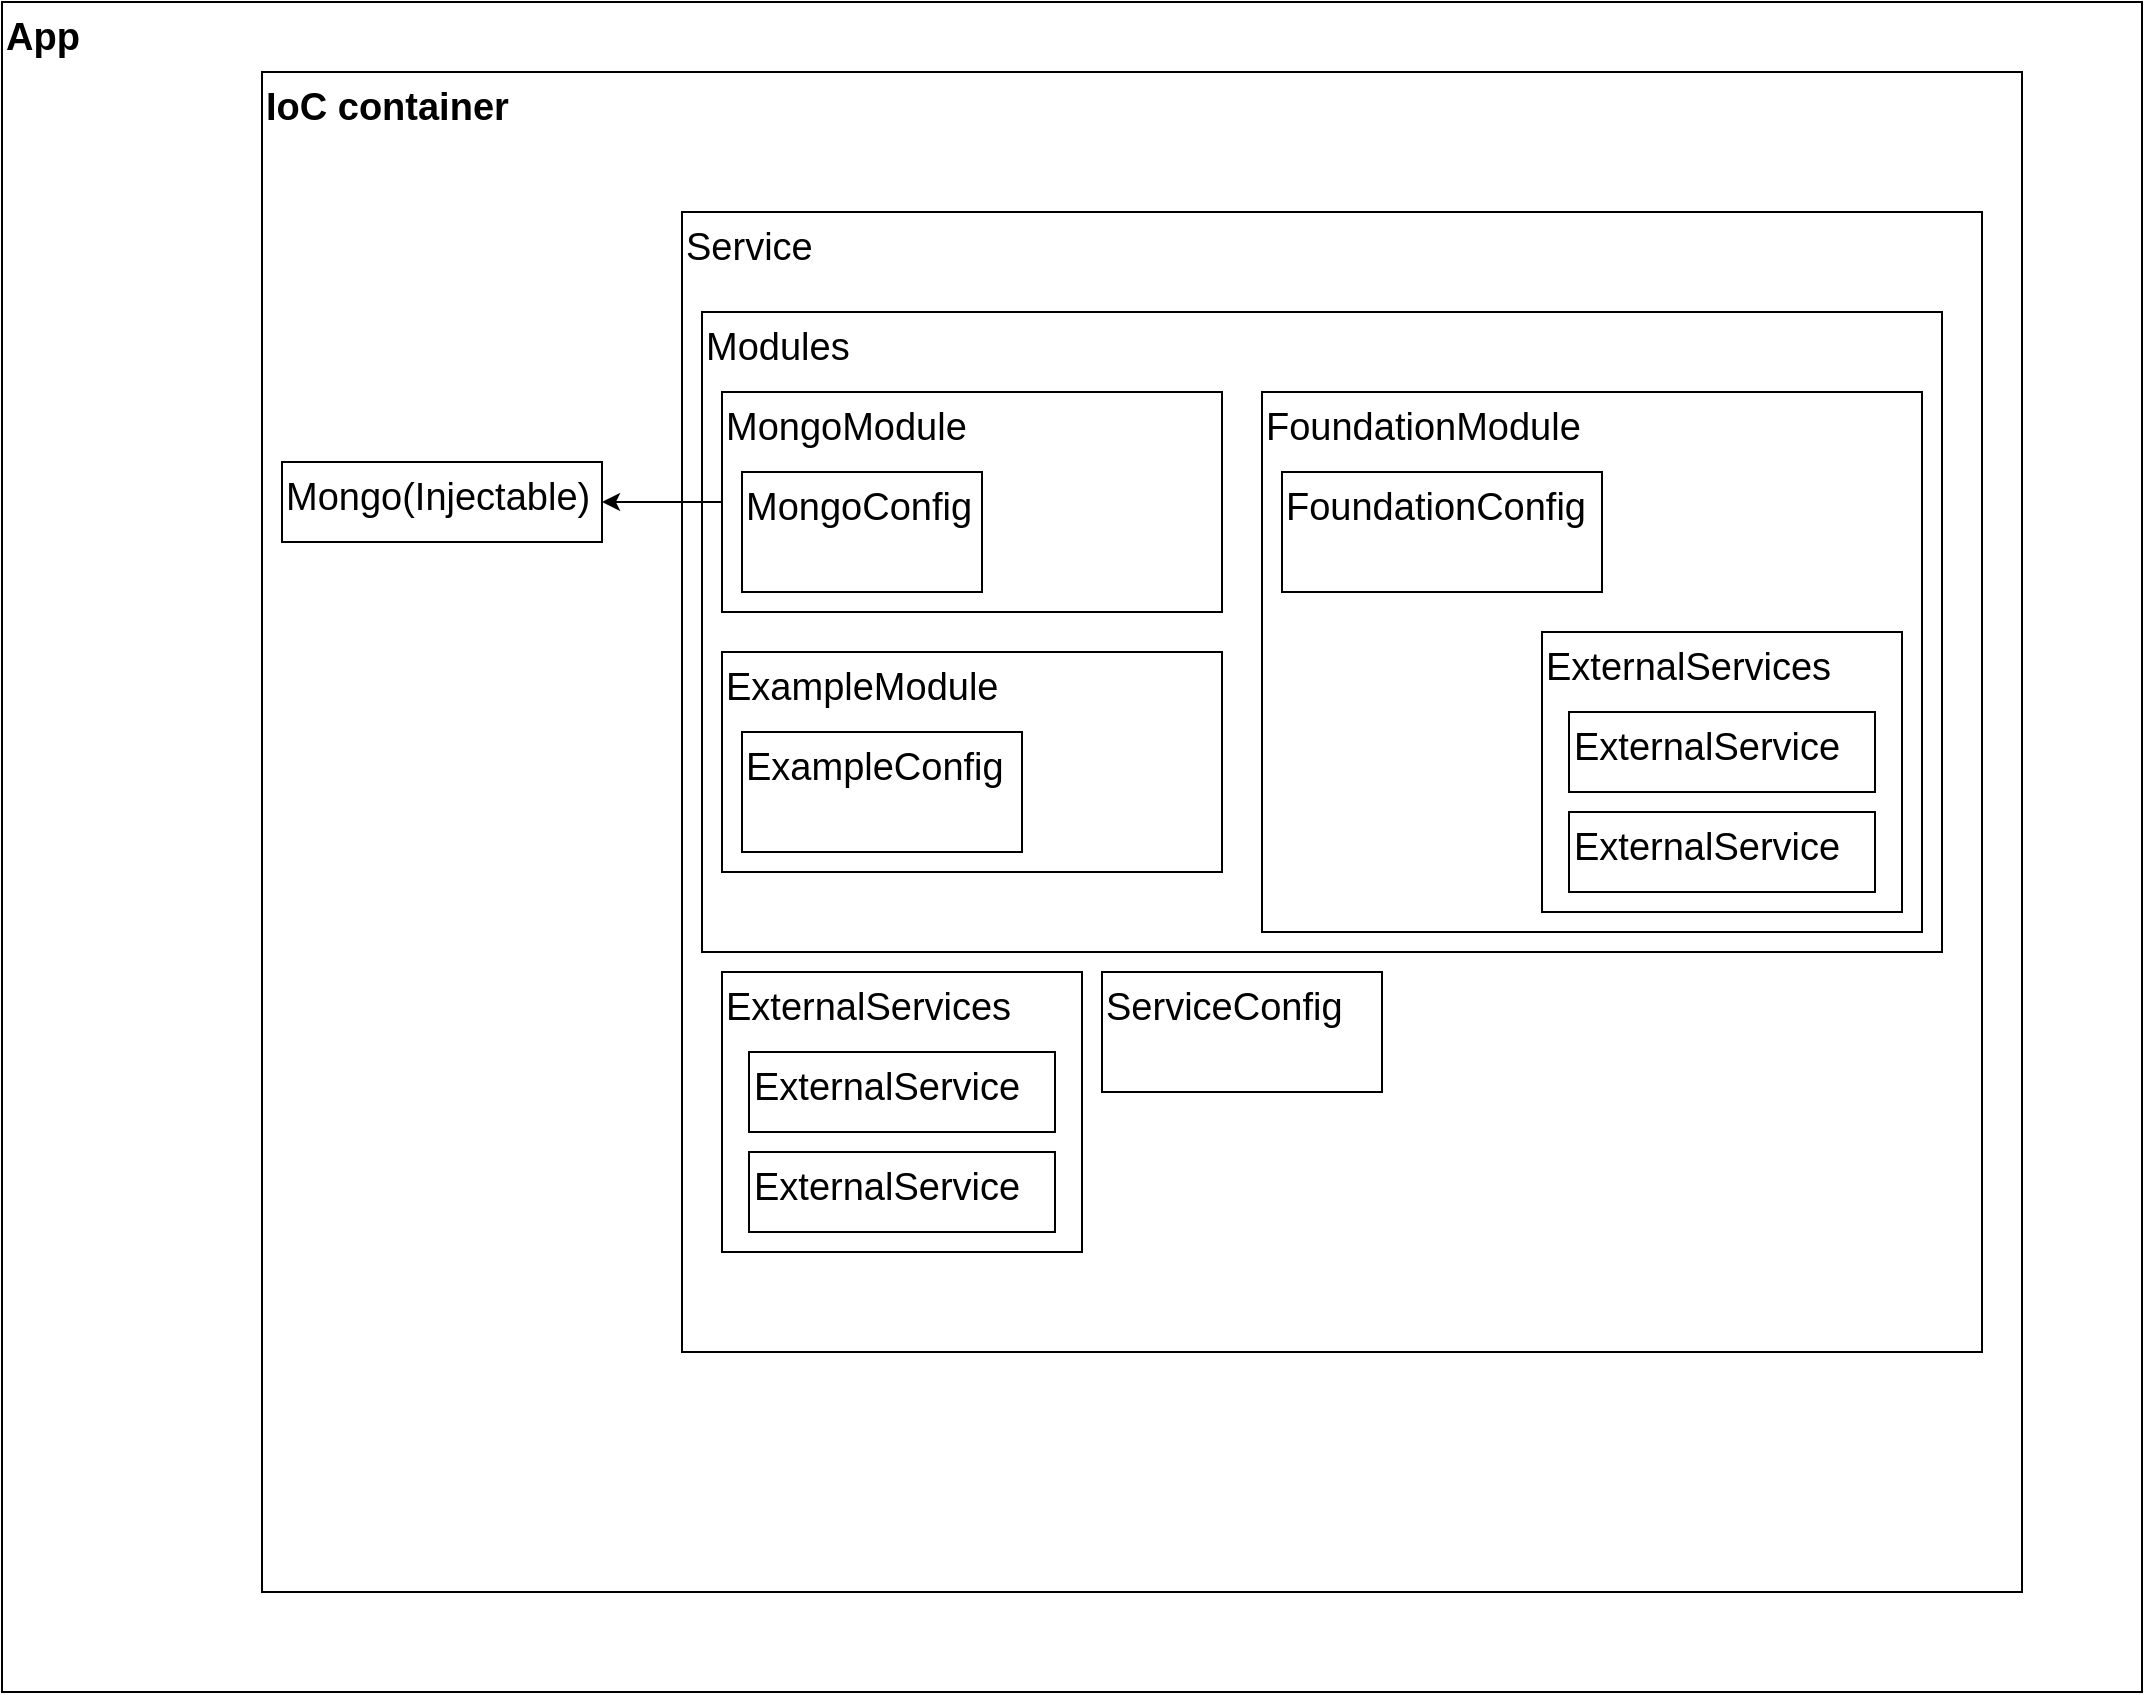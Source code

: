 <mxfile version="14.9.6" type="device"><diagram id="JBJ6tuF94TqsR-PTLQDg" name="Page-1"><mxGraphModel dx="2760" dy="1998" grid="1" gridSize="10" guides="1" tooltips="1" connect="1" arrows="1" fold="1" page="1" pageScale="1" pageWidth="1654" pageHeight="1169" math="0" shadow="0"><root><mxCell id="0"/><mxCell id="1" parent="0"/><mxCell id="2ctZcEkDfZdQvH1CWwQl-1" value="App" style="rounded=0;whiteSpace=wrap;html=1;fontSize=19;align=left;verticalAlign=top;labelBorderColor=none;fontStyle=1" vertex="1" parent="1"><mxGeometry x="-290" y="-15" width="1070" height="845" as="geometry"/></mxCell><mxCell id="Quj1cq9aEoCPLkM5kjBX-8" value="IoC container" style="rounded=0;whiteSpace=wrap;html=1;fontSize=19;align=left;verticalAlign=top;labelBorderColor=none;fontStyle=1" parent="1" vertex="1"><mxGeometry x="-160" y="20" width="880" height="760" as="geometry"/></mxCell><mxCell id="Quj1cq9aEoCPLkM5kjBX-1" value="Service" style="rounded=0;whiteSpace=wrap;html=1;align=left;verticalAlign=top;fontSize=19;" parent="1" vertex="1"><mxGeometry x="50" y="90" width="650" height="570" as="geometry"/></mxCell><mxCell id="Quj1cq9aEoCPLkM5kjBX-4" value="Modules" style="rounded=0;whiteSpace=wrap;html=1;align=left;verticalAlign=top;fontSize=19;" parent="1" vertex="1"><mxGeometry x="60" y="140" width="620" height="320" as="geometry"/></mxCell><mxCell id="Quj1cq9aEoCPLkM5kjBX-20" style="edgeStyle=orthogonalEdgeStyle;rounded=0;orthogonalLoop=1;jettySize=auto;html=1;entryX=1;entryY=0.5;entryDx=0;entryDy=0;fontSize=19;" parent="1" source="Quj1cq9aEoCPLkM5kjBX-2" target="Quj1cq9aEoCPLkM5kjBX-19" edge="1"><mxGeometry relative="1" as="geometry"/></mxCell><mxCell id="Quj1cq9aEoCPLkM5kjBX-2" value="MongoModule" style="rounded=0;whiteSpace=wrap;html=1;align=left;verticalAlign=top;fontSize=19;" parent="1" vertex="1"><mxGeometry x="70" y="180" width="250" height="110" as="geometry"/></mxCell><mxCell id="Quj1cq9aEoCPLkM5kjBX-3" value="FoundationModule" style="rounded=0;whiteSpace=wrap;html=1;align=left;verticalAlign=top;fontSize=19;" parent="1" vertex="1"><mxGeometry x="340" y="180" width="330" height="270" as="geometry"/></mxCell><mxCell id="Quj1cq9aEoCPLkM5kjBX-5" value="ServiceConfig" style="rounded=0;whiteSpace=wrap;html=1;fontSize=19;align=left;verticalAlign=top;" parent="1" vertex="1"><mxGeometry x="260" y="470" width="140" height="60" as="geometry"/></mxCell><mxCell id="Quj1cq9aEoCPLkM5kjBX-6" value="MongoConfig" style="rounded=0;whiteSpace=wrap;html=1;fontSize=19;align=left;verticalAlign=top;" parent="1" vertex="1"><mxGeometry x="80" y="220" width="120" height="60" as="geometry"/></mxCell><mxCell id="Quj1cq9aEoCPLkM5kjBX-7" value="FoundationConfig" style="rounded=0;whiteSpace=wrap;html=1;fontSize=19;align=left;verticalAlign=top;" parent="1" vertex="1"><mxGeometry x="350" y="220" width="160" height="60" as="geometry"/></mxCell><mxCell id="Quj1cq9aEoCPLkM5kjBX-15" value="" style="group" parent="1" vertex="1" connectable="0"><mxGeometry x="480" y="300" width="180" height="140" as="geometry"/></mxCell><mxCell id="Quj1cq9aEoCPLkM5kjBX-9" value="ExternalServices" style="rounded=0;whiteSpace=wrap;html=1;align=left;verticalAlign=top;fontSize=19;" parent="Quj1cq9aEoCPLkM5kjBX-15" vertex="1"><mxGeometry width="180" height="140" as="geometry"/></mxCell><mxCell id="Quj1cq9aEoCPLkM5kjBX-10" value="ExternalService" style="rounded=0;whiteSpace=wrap;html=1;align=left;verticalAlign=top;fontSize=19;" parent="Quj1cq9aEoCPLkM5kjBX-15" vertex="1"><mxGeometry x="13.5" y="40" width="153" height="40" as="geometry"/></mxCell><mxCell id="Quj1cq9aEoCPLkM5kjBX-11" value="ExternalService" style="rounded=0;whiteSpace=wrap;html=1;align=left;verticalAlign=top;fontSize=19;" parent="Quj1cq9aEoCPLkM5kjBX-15" vertex="1"><mxGeometry x="13.5" y="90" width="153" height="40" as="geometry"/></mxCell><mxCell id="Quj1cq9aEoCPLkM5kjBX-16" value="" style="group" parent="1" vertex="1" connectable="0"><mxGeometry x="70" y="470" width="180" height="140" as="geometry"/></mxCell><mxCell id="Quj1cq9aEoCPLkM5kjBX-12" value="ExternalServices" style="rounded=0;whiteSpace=wrap;html=1;align=left;verticalAlign=top;fontSize=19;" parent="Quj1cq9aEoCPLkM5kjBX-16" vertex="1"><mxGeometry width="180" height="140" as="geometry"/></mxCell><mxCell id="Quj1cq9aEoCPLkM5kjBX-13" value="ExternalService" style="rounded=0;whiteSpace=wrap;html=1;align=left;verticalAlign=top;fontSize=19;" parent="Quj1cq9aEoCPLkM5kjBX-16" vertex="1"><mxGeometry x="13.5" y="40" width="153" height="40" as="geometry"/></mxCell><mxCell id="Quj1cq9aEoCPLkM5kjBX-14" value="ExternalService" style="rounded=0;whiteSpace=wrap;html=1;align=left;verticalAlign=top;fontSize=19;" parent="Quj1cq9aEoCPLkM5kjBX-16" vertex="1"><mxGeometry x="13.5" y="90" width="153" height="40" as="geometry"/></mxCell><mxCell id="Quj1cq9aEoCPLkM5kjBX-17" value="ExampleModule" style="rounded=0;whiteSpace=wrap;html=1;align=left;verticalAlign=top;fontSize=19;" parent="1" vertex="1"><mxGeometry x="70" y="310" width="250" height="110" as="geometry"/></mxCell><mxCell id="Quj1cq9aEoCPLkM5kjBX-18" value="ExampleConfig" style="rounded=0;whiteSpace=wrap;html=1;fontSize=19;align=left;verticalAlign=top;" parent="1" vertex="1"><mxGeometry x="80" y="350" width="140" height="60" as="geometry"/></mxCell><mxCell id="Quj1cq9aEoCPLkM5kjBX-19" value="Mongo(Injectable)" style="rounded=0;whiteSpace=wrap;html=1;fontSize=19;align=left;verticalAlign=top;" parent="1" vertex="1"><mxGeometry x="-150" y="215" width="160" height="40" as="geometry"/></mxCell></root></mxGraphModel></diagram></mxfile>